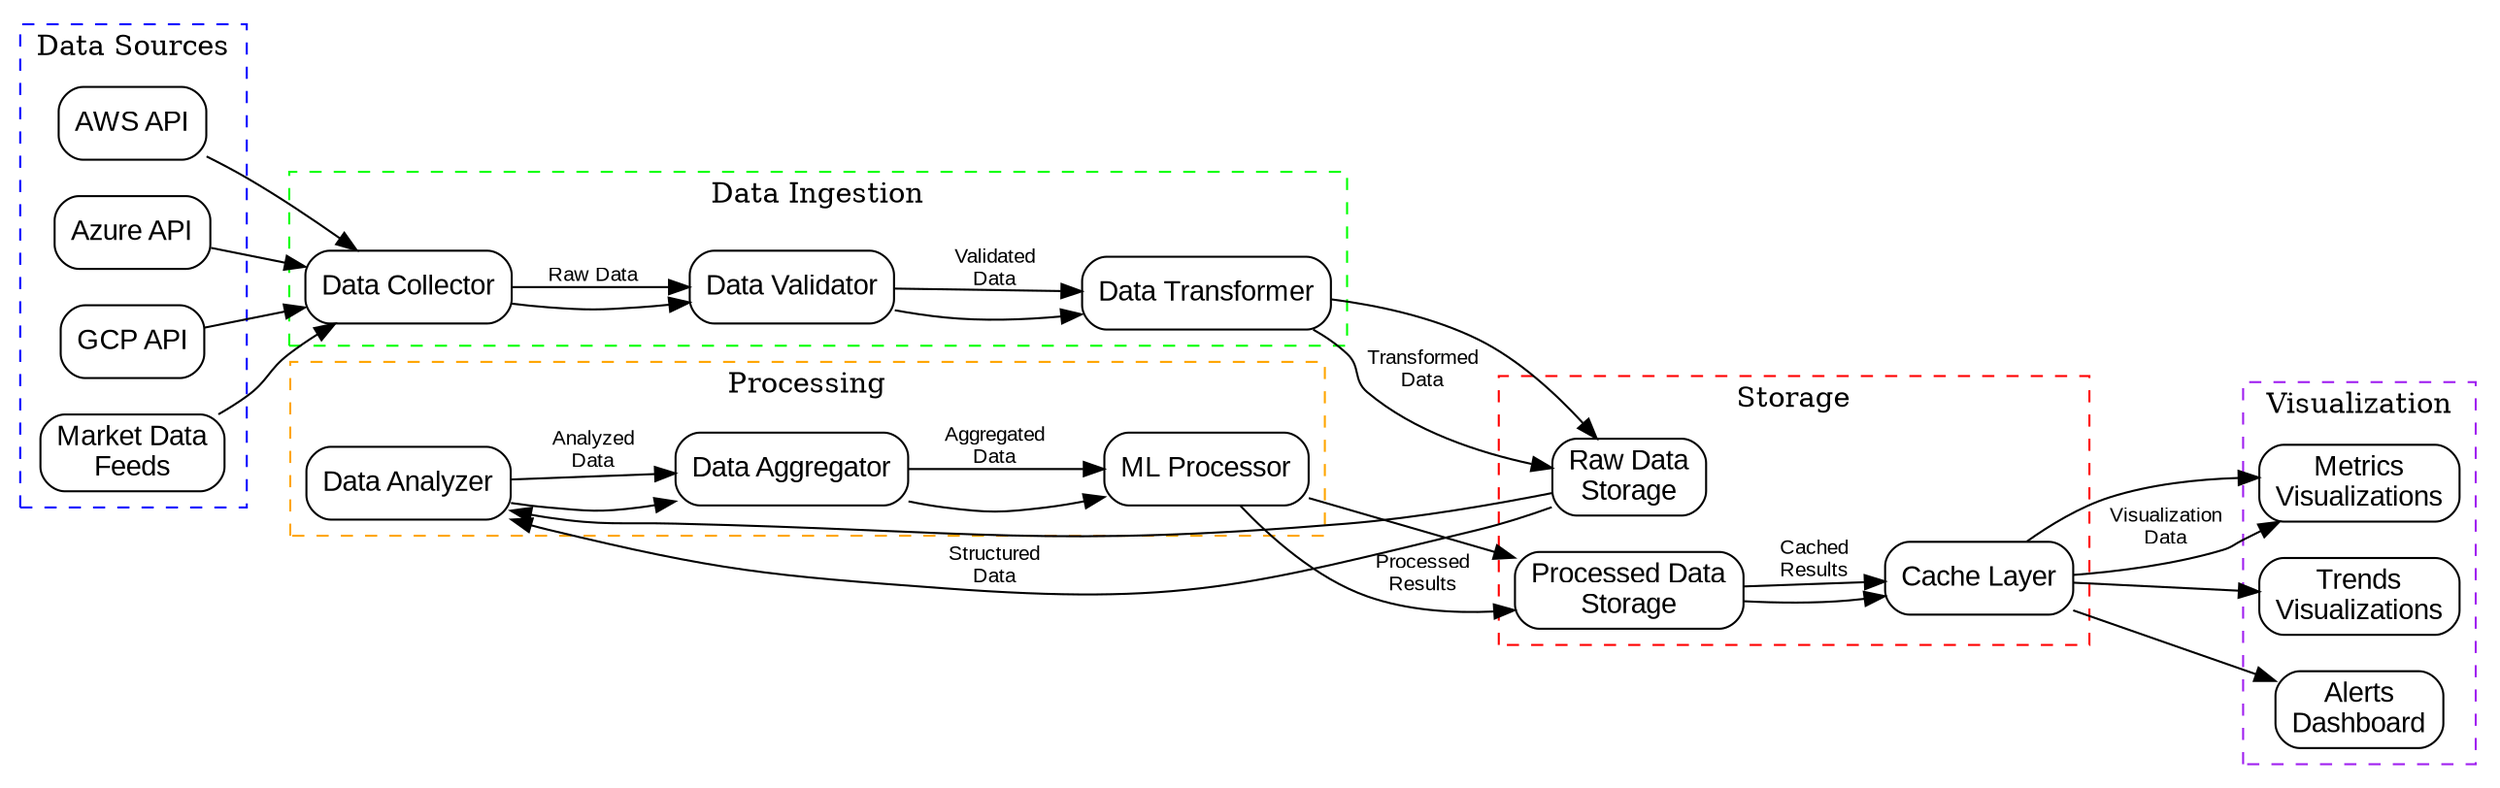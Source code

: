 digraph G {
    rankdir=LR;
    node [shape=box, style=rounded, fontname="Arial"];
    edge [fontname="Arial"];

    # Data Sources
    subgraph cluster_sources {
        label="Data Sources";
        style=dashed;
        color=blue;
        
        aws [label="AWS API"];
        azure [label="Azure API"];
        gcp [label="GCP API"];
        market [label="Market Data\nFeeds"];
    }

    # Data Ingestion
    subgraph cluster_ingestion {
        label="Data Ingestion";
        style=dashed;
        color=green;
        
        collector [label="Data Collector"];
        validator [label="Data Validator"];
        transformer [label="Data Transformer"];
    }

    # Processing
    subgraph cluster_processing {
        label="Processing";
        style=dashed;
        color=orange;
        
        analyzer [label="Data Analyzer"];
        aggregator [label="Data Aggregator"];
        ml_processor [label="ML Processor"];
    }

    # Storage
    subgraph cluster_storage {
        label="Storage";
        style=dashed;
        color=red;
        
        raw_storage [label="Raw Data\nStorage"];
        processed_storage [label="Processed Data\nStorage"];
        cache [label="Cache Layer"];
    }

    # Visualization
    subgraph cluster_visualization {
        label="Visualization";
        style=dashed;
        color=purple;
        
        metrics_viz [label="Metrics\nVisualizations"];
        trends_viz [label="Trends\nVisualizations"];
        alerts_viz [label="Alerts\nDashboard"];
    }

    # Data Flow
    aws -> collector;
    azure -> collector;
    gcp -> collector;
    market -> collector;

    collector -> validator;
    validator -> transformer;
    transformer -> raw_storage;
    
    raw_storage -> analyzer;
    analyzer -> aggregator;
    aggregator -> ml_processor;
    
    ml_processor -> processed_storage;
    processed_storage -> cache;
    
    cache -> metrics_viz;
    cache -> trends_viz;
    cache -> alerts_viz;

    # Add data flow labels
    edge [fontsize=10];
    collector -> validator [label="Raw Data"];
    validator -> transformer [label="Validated\nData"];
    transformer -> raw_storage [label="Transformed\nData"];
    raw_storage -> analyzer [label="Structured\nData"];
    analyzer -> aggregator [label="Analyzed\nData"];
    aggregator -> ml_processor [label="Aggregated\nData"];
    ml_processor -> processed_storage [label="Processed\nResults"];
    processed_storage -> cache [label="Cached\nResults"];
    cache -> metrics_viz [label="Visualization\nData"];
}
